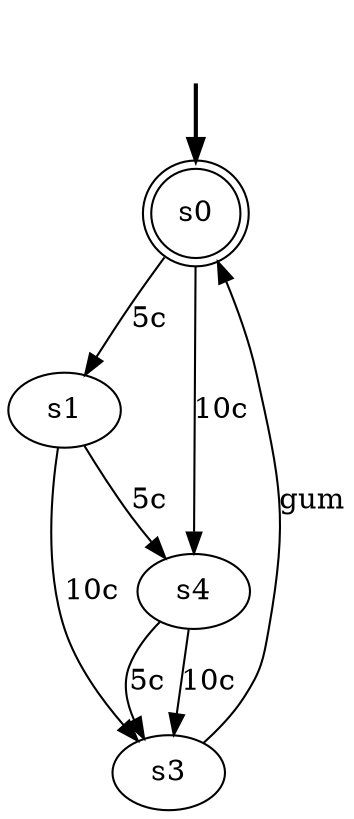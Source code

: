 digraph{
    fake [style=invisible]
    s0 [root=true, shape=doublecircle]

    fake -> s0 [style=bold]

    s1
    s4
    s3

    s0 -> s1 [label="5c"]
    s0 -> s4 [label="10c"]
    s1 -> s4 [label="5c"]
    s1 -> s3 [label="10c"]
    s4 -> s3 [label="5c"]
    s4 -> s3 [label="10c"]
    s3 -> s0 [label="gum"]
}